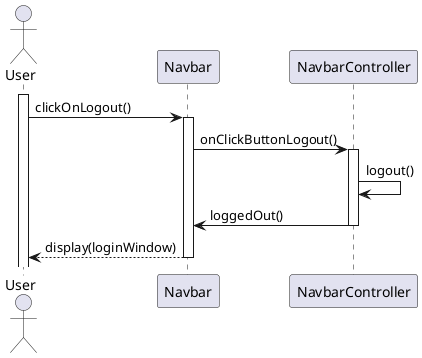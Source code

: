@startuml loggingOutSequenceDiagram
skinparam responseMessageBelowArrow true

actor User
participant Navbar
participant NavbarController

activate User

User -> Navbar++: clickOnLogout()
Navbar -> NavbarController++: onClickButtonLogout()
NavbarController -> NavbarController: logout()
NavbarController -> Navbar--: loggedOut()
Navbar --> User--: display(loginWindow)
@enduml

@startuml registerSequenceDiagram
skinparam responseMessageBelowArrow true

actor User
participant RegisterPage
participant RegisterController
participant UserFacade
participant AbstractFactory
participant UserDAO
participant DataBase

activate User

User -> RegisterPage++: enterMandatoryFields()
User -> RegisterPage: enterOptionalFields()
User -> RegisterPage: clickOnRegister
RegisterPage -> RegisterController++: onClickButtonRegister()
RegisterController -> RegisterController: checkFields()
alt fields' value are correct and mandatory fields are filled in
  RegisterController -> UserFacade++: Register():User|Null
  UserFacade -> AbstractFactory++: getUserDAO():UserDAO
  UserFacade -> UserDAO++: getUserbyIDPwd():User|Null

  alt User is not null
      RegisterController --> RegisterPage: connectionSucessful()
      RegisterPage --> User--: display(homeWindow)
  else User is Null
      RegisterController -> RegisterPage: connectionFailed()
      RegisterPage --> User--: display(invalid)
  end
else some preconditions are not met
  RegisterController -> RegisterPage: invalidFields()
  RegisterPage --> User--: display(invalid)
end
@enduml

@startuml changeInformationSequenceDiagram
skinparam responseMessageBelowArrow true

actor User
participant Navbar
participant NavbarController
participant UserFacade
participant AbstractFactory
participant UserDAO

=== Change information ==
activate User

User -> Navbar++: clickOnChangeInformation()
Navbar -> Navbar: displayPopup()
User -> Navbar: enterNewInformation()
User -> Navbar: clickOnValidate()
Navbar -> NavbarController++: onClickButtonValidate()
NavbarController -> UserFacade++: changeInformation():User|Null
UserFacade -> AbstractFactory++: getUserDAO():UserDAO
return userDAO
UserFacade -> UserDAO++: changeInformation():User|Null
return user
deactivate UserFacade
alt user is not null

  NavbarController -> Navbar: changeInformationSuccessful()
  Navbar --> User: display(homeWindow)
else user is null
  NavbarController -> Navbar--: changeInformationFailed()
  Navbar --> User--: display(invalid)
end

=== Delete account ==

User -> Navbar++: clickOnDeleteAccount()
Navbar -> Navbar: displayPopup()
User -> Navbar: clickOnConfirm()
Navbar -> NavbarController++: onClickButtonConfirm()
NavbarController -> UserFacade++: askForDeletion()
UserFacade -> AbstractFactory++: getUserDAO():UserDAO
return userDAO
UserFacade -> UserDAO++: askForDeletion()
return
return
return
return displayRequestSent()
@enduml

@startuml accountDeletionSequenceDiagram
skinparam responseMessageBelowArrow true

actor Admin
participant AdminPage
participant AdminPageController
participant AdminFacade
participant AbstractFactory
participant AdminDAO

activate Admin

Admin -> AdminPage++: clickOnManageUsers()
AdminPage -> AdminPageController++: onClickButtonManageUsers()
AdminPageController -> AdminFacade++: getUsers():List<User>
AdminFacade -> AbstractFactory++: getAdminDAO()
return AdminDAO
AdminFacade -> AdminDAO++: getUsers():List<User>
return userList
return userList
AdminPageController -> AdminPage--: displayUsers()
AdminPage --> Admin--: display(users)
Admin -> AdminPage++: clickOnUserDeletion()
AdminPage -> AdminPageController++: onClickButtonUserDeletion()
AdminPageController -> AdminFacade++: deleteUser():boolean
AdminFacade -> AbstractFactory++: getAdminDAO()
return AdminDAO
AdminFacade -> AdminDAO++: deleteUser():boolean
return accountDeleted
alt accountDeleted is true
  AdminPageController -> AdminPage: deleteUserSuccessful()
  AdminPage --> Admin: display(users)
else accountDeleted is false
  AdminPageController -> AdminPage--: deleteUserFailed()
  AdminPage --> Admin--: display(users)
end
@enduml

@startuml userClassDiagram
hide empty members

rectangle GUI {
  class RegisterPage
  class Navbar
  class AdminPage

  RegisterPage -[hidden]d- Navbar
  Navbar -[hidden]d- AdminPage
}

rectangle Controller {
  class RegisterController
  class NavbarController
  class AdminController

  RegisterController -[hidden]d- NavbarController
  NavbarController -[hidden]d- AdminController
}

rectangle DAO {
  interface AbstractUserDAO
  interface AbstractAdminDAO
  AbstractAdminDAO -|> AbstractUserDAO

  class UserDAO
  class AdminDAO

  UserDAO ..|> AbstractUserDAO
  AdminDAO ..|> AbstractAdminDAO
}

interface AbstractFactory
class UserFactory

class UserFacade
class AdminFacade

AdminFacade -d-|> UserFacade
UserFactory .u.|> AbstractFactory

GUI         "1" ->  "1" Controller: controlled by
Controller  "1" --> "1" UserFacade: > uses
UserFacade  "1" -r-> "1" AbstractFactory
UserFactory "1" --> "1" UserDAO: > creates
UserFactory "1" --> "1" AdminDAO: > creates

UserFacade  "1" --> "1" UserDAO: > uses
AdminFacade "1" --> "1" AdminDAO: > uses
@enduml